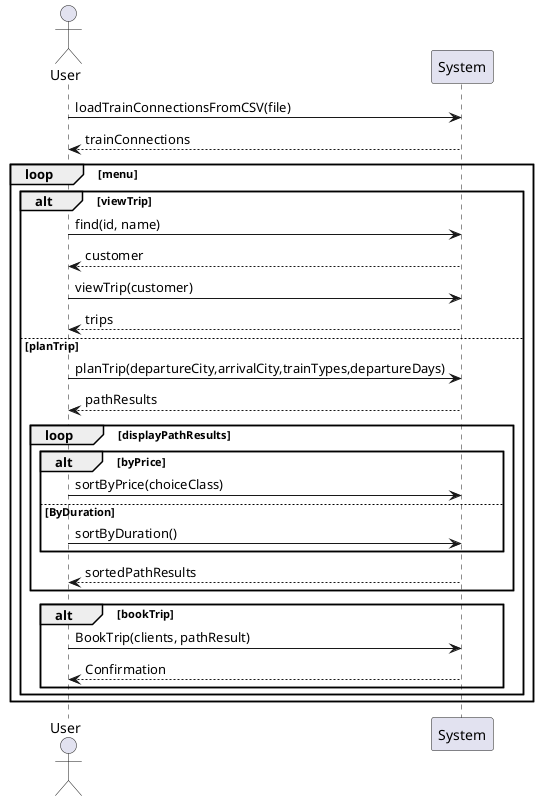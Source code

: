 @startuml systemSequenceDiagram
actor User
participant System

User -> System : loadTrainConnectionsFromCSV(file)
System --> User : trainConnections

loop menu
    alt viewTrip
        User -> System : find(id, name)
        System --> User : customer
        User -> System : viewTrip(customer)
        System --> User : trips
    else planTrip
        User-> System : planTrip(departureCity,arrivalCity,trainTypes,departureDays)
    System --> User : pathResults
    loop displayPathResults
        alt byPrice
            User -> System : sortByPrice(choiceClass)
        else ByDuration
            User -> System : sortByDuration()
        end
        System --> User : sortedPathResults
    end
    alt bookTrip
        User -> System : BookTrip(clients, pathResult)
        System --> User : Confirmation
    end
    end
end
@enduml

